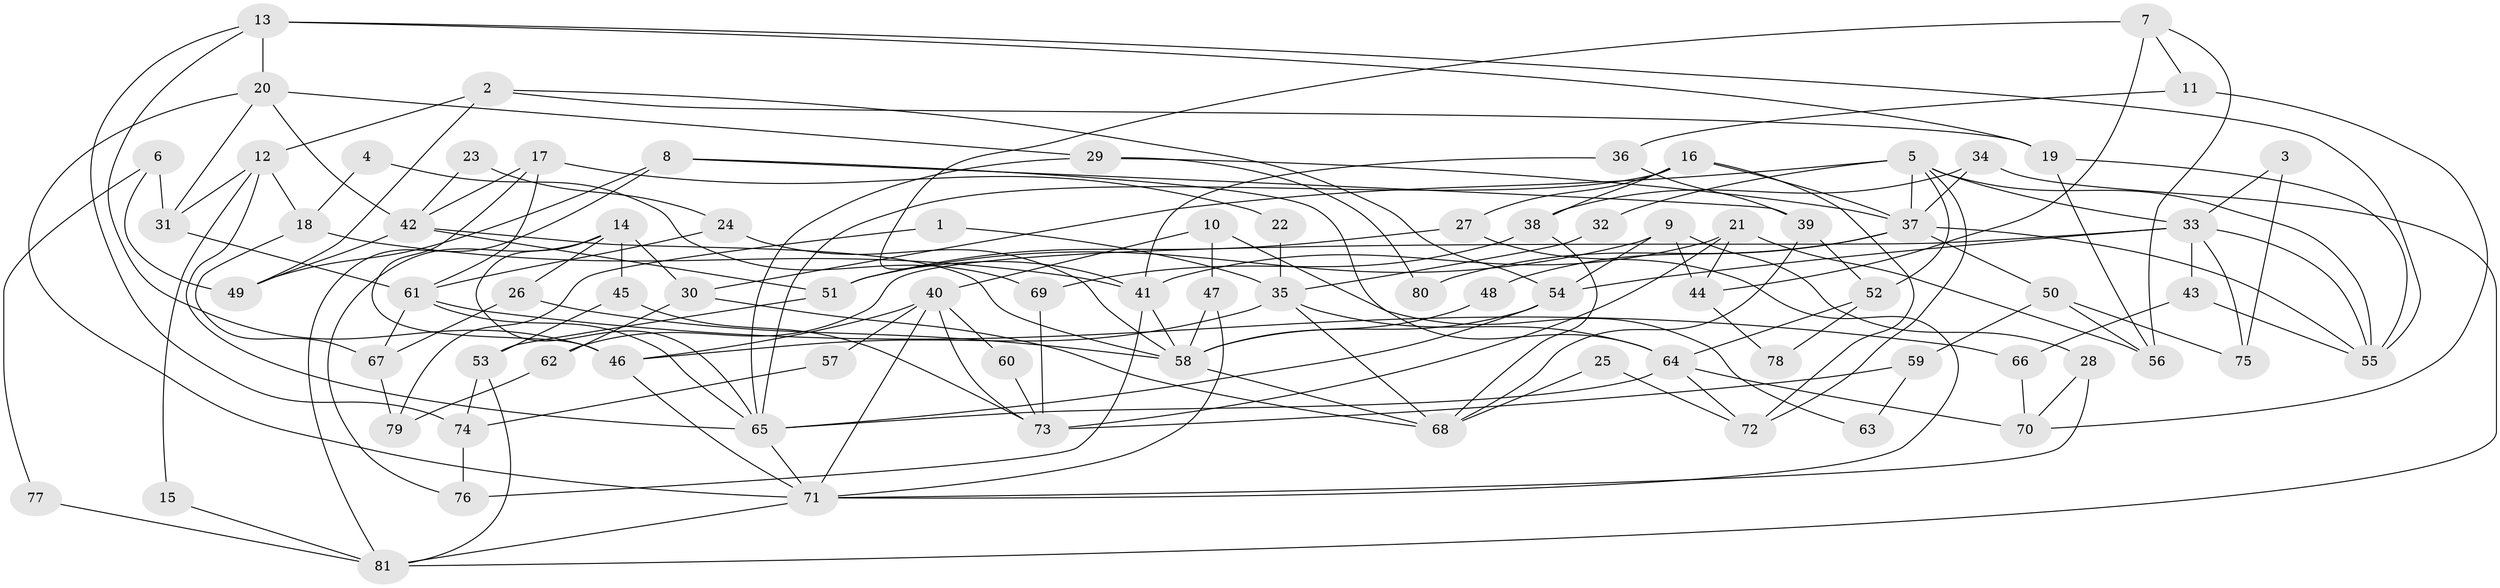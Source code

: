 // Generated by graph-tools (version 1.1) at 2025/02/03/09/25 03:02:13]
// undirected, 81 vertices, 162 edges
graph export_dot {
graph [start="1"]
  node [color=gray90,style=filled];
  1;
  2;
  3;
  4;
  5;
  6;
  7;
  8;
  9;
  10;
  11;
  12;
  13;
  14;
  15;
  16;
  17;
  18;
  19;
  20;
  21;
  22;
  23;
  24;
  25;
  26;
  27;
  28;
  29;
  30;
  31;
  32;
  33;
  34;
  35;
  36;
  37;
  38;
  39;
  40;
  41;
  42;
  43;
  44;
  45;
  46;
  47;
  48;
  49;
  50;
  51;
  52;
  53;
  54;
  55;
  56;
  57;
  58;
  59;
  60;
  61;
  62;
  63;
  64;
  65;
  66;
  67;
  68;
  69;
  70;
  71;
  72;
  73;
  74;
  75;
  76;
  77;
  78;
  79;
  80;
  81;
  1 -- 35;
  1 -- 79;
  2 -- 49;
  2 -- 12;
  2 -- 19;
  2 -- 54;
  3 -- 33;
  3 -- 75;
  4 -- 69;
  4 -- 18;
  5 -- 72;
  5 -- 33;
  5 -- 30;
  5 -- 32;
  5 -- 37;
  5 -- 52;
  5 -- 55;
  6 -- 31;
  6 -- 49;
  6 -- 77;
  7 -- 56;
  7 -- 11;
  7 -- 41;
  7 -- 44;
  8 -- 81;
  8 -- 39;
  8 -- 49;
  8 -- 64;
  9 -- 54;
  9 -- 51;
  9 -- 28;
  9 -- 44;
  10 -- 40;
  10 -- 47;
  10 -- 63;
  11 -- 36;
  11 -- 70;
  12 -- 31;
  12 -- 65;
  12 -- 15;
  12 -- 18;
  13 -- 55;
  13 -- 20;
  13 -- 19;
  13 -- 46;
  13 -- 74;
  14 -- 76;
  14 -- 26;
  14 -- 30;
  14 -- 45;
  14 -- 65;
  15 -- 81;
  16 -- 65;
  16 -- 37;
  16 -- 27;
  16 -- 38;
  16 -- 72;
  17 -- 46;
  17 -- 61;
  17 -- 22;
  17 -- 42;
  18 -- 41;
  18 -- 67;
  19 -- 55;
  19 -- 56;
  20 -- 29;
  20 -- 71;
  20 -- 31;
  20 -- 42;
  21 -- 44;
  21 -- 41;
  21 -- 56;
  21 -- 73;
  22 -- 35;
  23 -- 42;
  23 -- 24;
  24 -- 61;
  24 -- 58;
  25 -- 72;
  25 -- 68;
  26 -- 58;
  26 -- 67;
  27 -- 71;
  27 -- 51;
  28 -- 71;
  28 -- 70;
  29 -- 65;
  29 -- 37;
  29 -- 80;
  30 -- 62;
  30 -- 68;
  31 -- 61;
  32 -- 35;
  33 -- 54;
  33 -- 55;
  33 -- 43;
  33 -- 62;
  33 -- 75;
  34 -- 37;
  34 -- 38;
  34 -- 81;
  35 -- 46;
  35 -- 64;
  35 -- 68;
  36 -- 41;
  36 -- 39;
  37 -- 55;
  37 -- 48;
  37 -- 50;
  37 -- 80;
  38 -- 68;
  38 -- 69;
  39 -- 68;
  39 -- 52;
  40 -- 71;
  40 -- 46;
  40 -- 57;
  40 -- 60;
  40 -- 73;
  41 -- 58;
  41 -- 76;
  42 -- 49;
  42 -- 51;
  42 -- 58;
  43 -- 55;
  43 -- 66;
  44 -- 78;
  45 -- 73;
  45 -- 53;
  46 -- 71;
  47 -- 58;
  47 -- 71;
  48 -- 58;
  50 -- 56;
  50 -- 59;
  50 -- 75;
  51 -- 53;
  52 -- 64;
  52 -- 78;
  53 -- 74;
  53 -- 81;
  54 -- 58;
  54 -- 65;
  57 -- 74;
  58 -- 68;
  59 -- 73;
  59 -- 63;
  60 -- 73;
  61 -- 66;
  61 -- 65;
  61 -- 67;
  62 -- 79;
  64 -- 65;
  64 -- 70;
  64 -- 72;
  65 -- 71;
  66 -- 70;
  67 -- 79;
  69 -- 73;
  71 -- 81;
  74 -- 76;
  77 -- 81;
}
